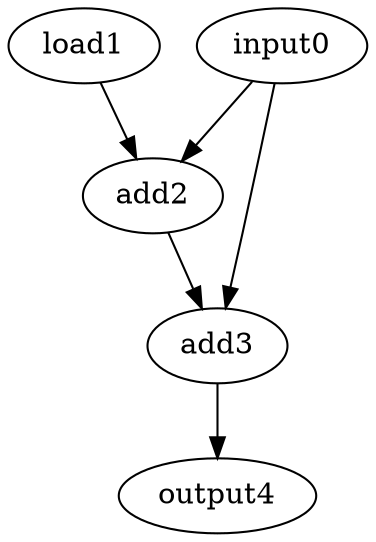digraph G {
input0[opcode=input];
load1[opcode=load];
add2[opcode=add];
add3[opcode=add];
output4[opcode=output];
input0->add2[operand=0];
load1->add2[operand=1];
add2->add3[operand=0];
input0->add3[operand=1];
add3->output4[operand=0];
}
